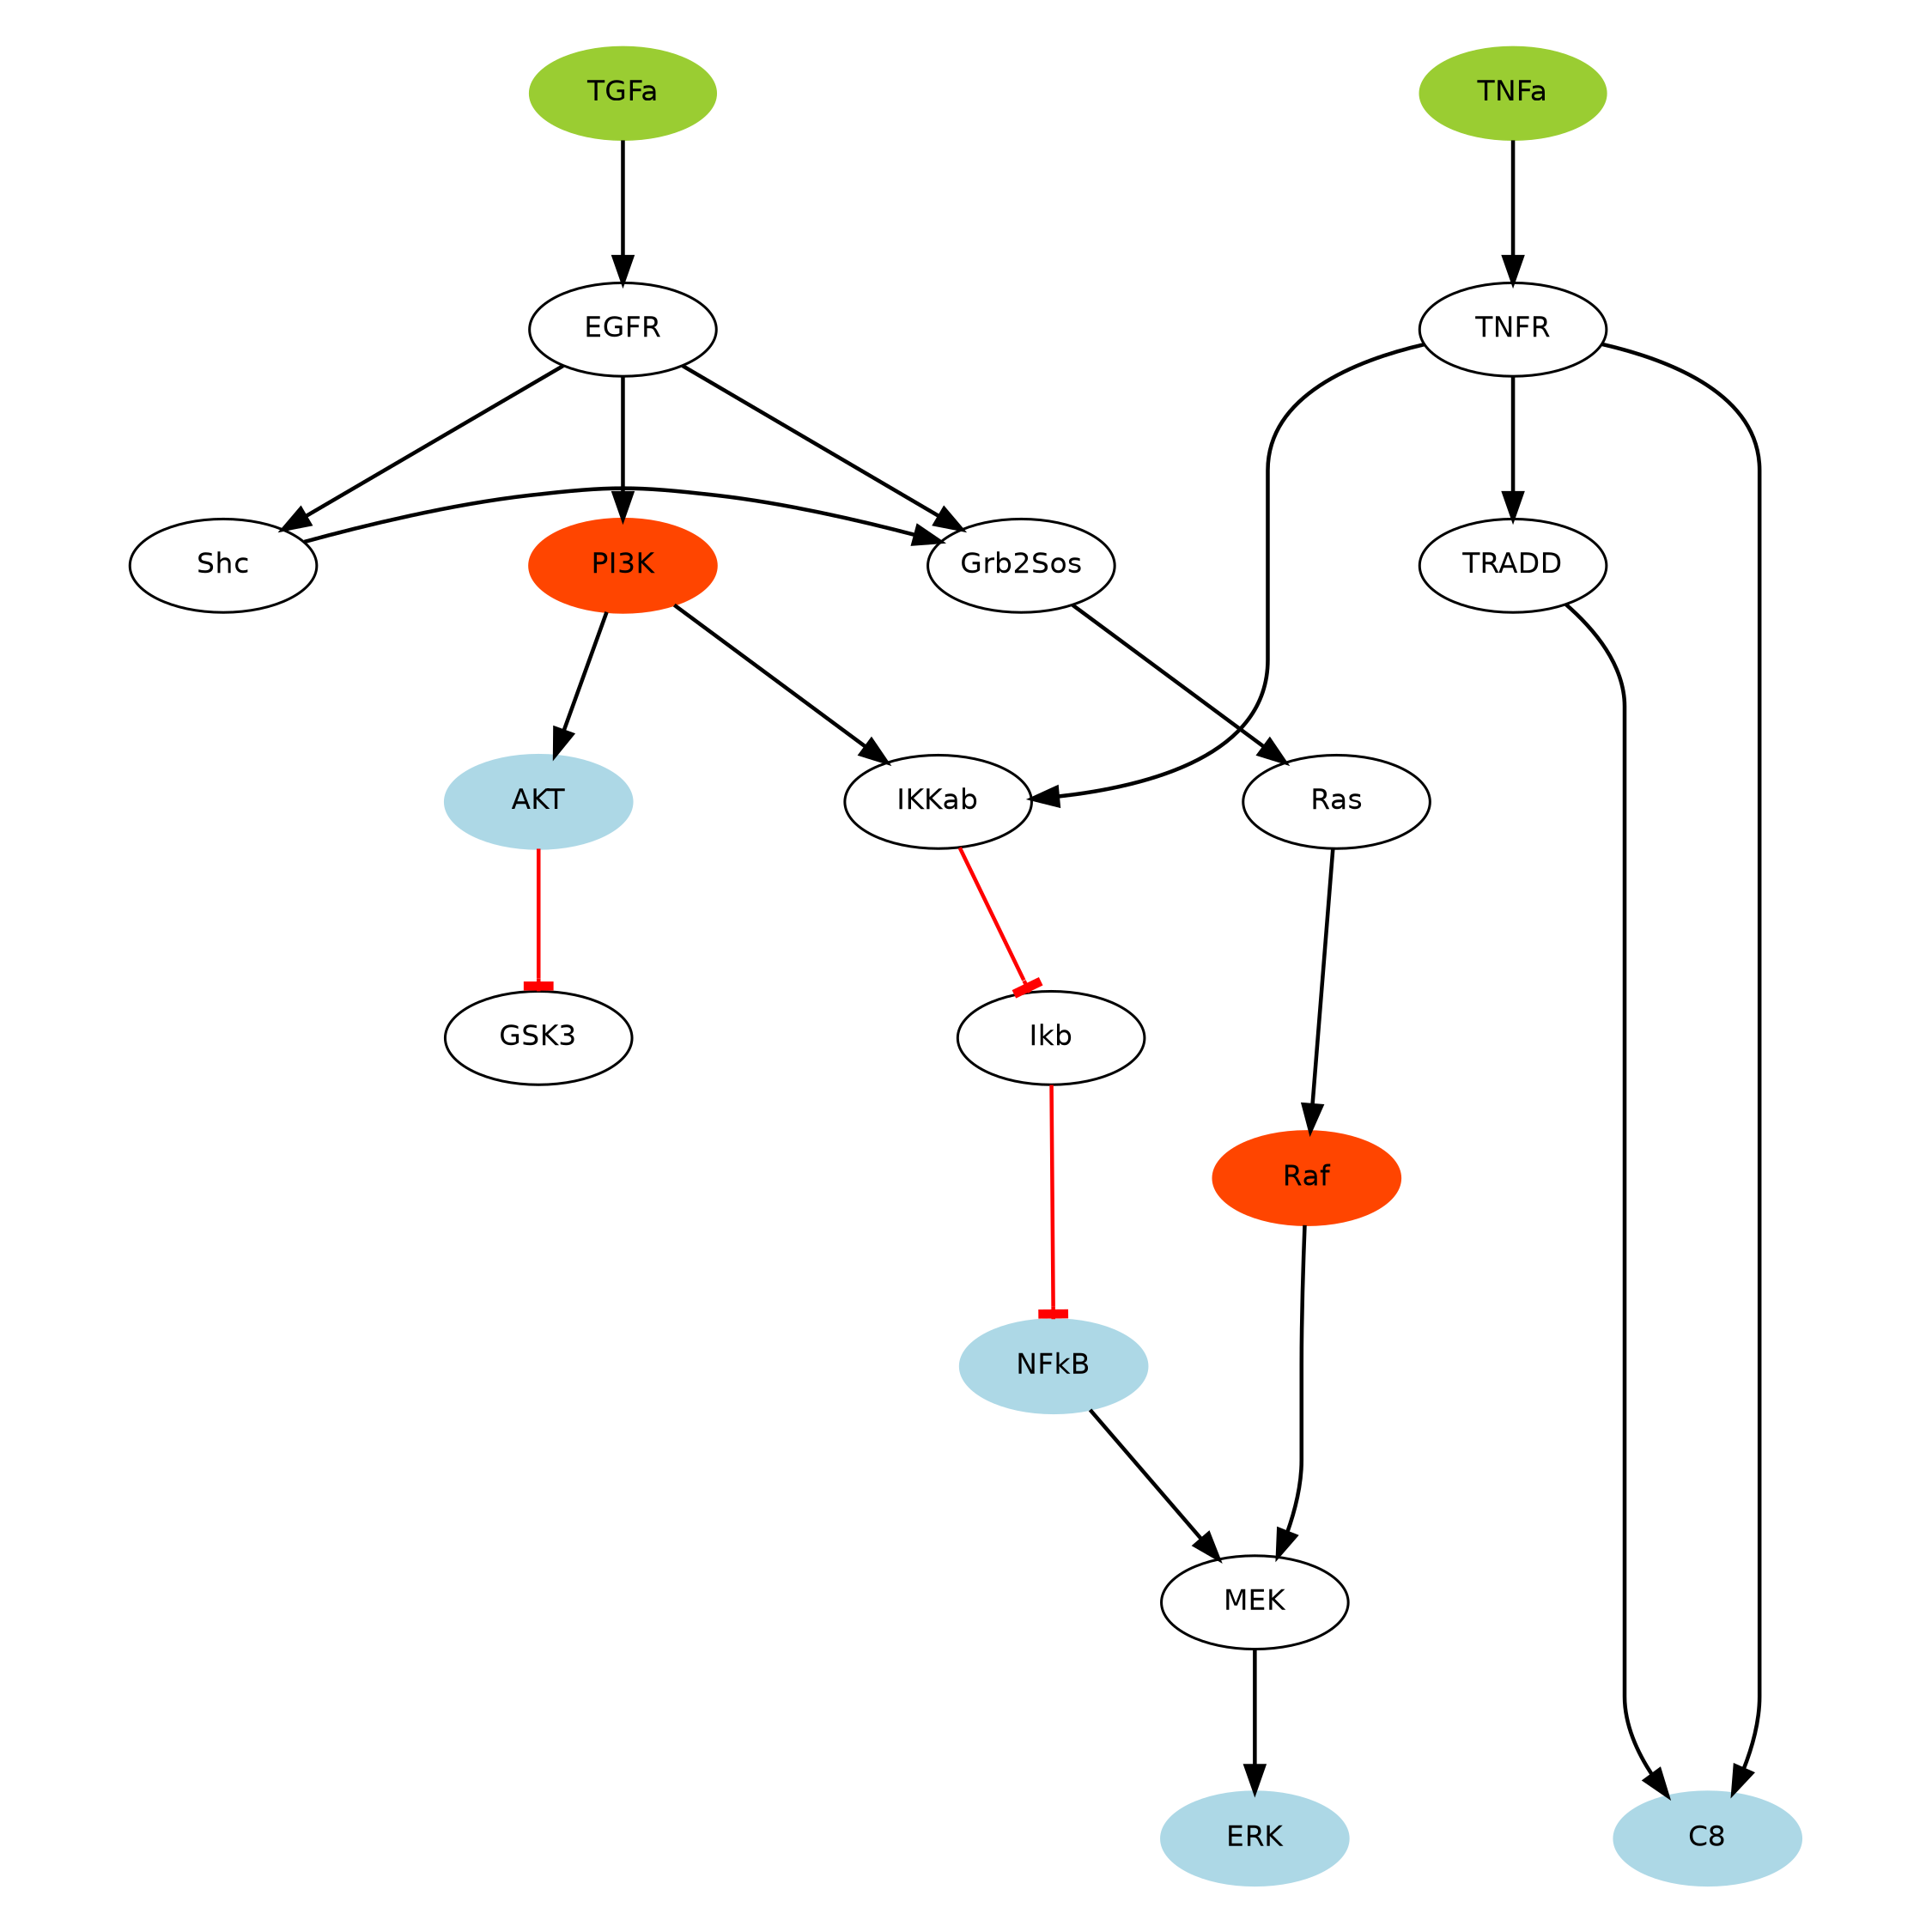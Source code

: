 digraph foo {
	graph [splines=TRUE, size="15,15", bgcolor=white, ratio=fill, pad="0.5,0.5", dpi=72, fontcolor=black, rank=same, rankdir=TB];
	node [label="\N", fontsize=22, fontname=Helvetica, style="filled,bold", shape=circle, fixedsize=TRUE, fillcolor=transparent, color=black, fontcolor=black, height="0.5", width="0.75"];
	edge [headport=center, style=solid, penwidth=1, weight="1.0", arrowsize=2, minlen=3, color=black, dir=none, fontcolor=black, arrowhead=none, arrowtail=none, fontsize=14, labelfontsize=11];
	graph [bb="0 0 1500 1500"];
	subgraph 0 {
		graph [bb=""];
		EGFR [label=EGFR, style="filled, bold", shape=ellipse, fixedsize=FALSE, fillcolor=white, height=1, width=2];
		TNFR [label=TNFR, style="filled, bold", shape=ellipse, fixedsize=FALSE, fillcolor=white, height=1, width=2];
	}
	subgraph 1 {
		graph [bb=""];
		Shc [label=Shc, style="filled, bold", shape=ellipse, fixedsize=FALSE, fillcolor=white, height=1, width=2];
		Grb2Sos [label=Grb2Sos, style="filled, bold", shape=ellipse, fixedsize=FALSE, fillcolor=white, height=1, width=2];
		PI3K [label=PI3K, style="filled, bold", shape=ellipse, fixedsize=FALSE, fillcolor=orangered, color=orangered, height=1, width=2];
		TRADD [label=TRADD, style="filled, bold", shape=ellipse, fixedsize=FALSE, fillcolor=white, height=1, width=2];
	}
	subgraph 2 {
		graph [bb=""];
		Ras [label=Ras, style="filled, bold", shape=ellipse, fixedsize=FALSE, fillcolor=white, height=1, width=2];
		AKT [label=AKT, style="filled, bold", shape=ellipse, fixedsize=FALSE, fillcolor=lightblue, color=lightblue, height=1, width=2];
		IKKab [label=IKKab, style="filled, bold", shape=ellipse, fixedsize=FALSE, fillcolor=white, height=1, width=2];
	}
	subgraph 3 {
		graph [rank=source,
			bb=""];
		TGFa [label=TGFa, style=filled, shape=ellipse, fixedsize=FALSE, fillcolor=olivedrab3, color=olivedrab3, height=1, width=2];
		TNFa [label=TNFa, style=filled, shape=ellipse, fixedsize=FALSE, fillcolor=olivedrab3, color=olivedrab3, height=1, width=2];
	}
	subgraph 4 {
		graph [rank=sink,
			bb=""];
		ERK [label=ERK, style="filled, bold", shape=ellipse, fixedsize=FALSE, fillcolor=lightblue, color=lightblue, height=1, width=2];
		C8 [label=C8, style="filled, bold", shape=ellipse, fixedsize=FALSE, fillcolor=lightblue, color=lightblue, height=1, width=2];
	}
	Raf [label=Raf, style="filled, bold", shape=ellipse, fixedsize=FALSE, fillcolor=orangered, color=orangered, height=1, width=2];
	MEK [label=MEK, style="filled, bold", shape=ellipse, fixedsize=FALSE, fillcolor=white, height=1, width=2];
	Ikb [label=Ikb, style="filled, bold", shape=ellipse, fixedsize=FALSE, fillcolor=white, height=1, width=2];
	NFkB [label=NFkB, style="filled, bold", shape=ellipse, fixedsize=FALSE, fillcolor=lightblue, color=lightblue, height=1, width=2];
	GSK3 [label=GSK3, style="filled, bold", shape=ellipse, fixedsize=FALSE, fillcolor=white, height=1, width=2];
	TGFa -> EGFR:center [penwidth=3, weight=1, dir=forward, arrowhead=normal];
	EGFR -> Shc:center [penwidth=3, weight=1, dir=forward, arrowhead=normal];
	EGFR -> Grb2Sos:center [penwidth=3, weight=1, dir=forward, arrowhead=normal];
	EGFR -> PI3K:center [penwidth=3, weight=1, dir=forward, arrowhead=normal];
	Shc -> Grb2Sos:center [penwidth=3, weight=1, dir=forward, arrowhead=normal];
	Grb2Sos -> Ras:center [penwidth=3, weight=1, dir=forward, arrowhead=normal];
	Ras -> Raf:center [penwidth=3, weight=1, dir=forward, arrowhead=normal];
	Raf -> MEK:center [penwidth=3, weight=1, dir=forward, arrowhead=normal];
	MEK -> ERK:center [penwidth=3, weight=1, dir=forward, arrowhead=normal];
	PI3K -> AKT:center [penwidth=3, weight=1, dir=forward, arrowhead=normal];
	PI3K -> IKKab:center [penwidth=3, weight=1, dir=forward, arrowhead=normal];
	AKT -> GSK3:center [penwidth=3, weight=1, color=red, dir=forward, arrowhead=tee];
	TNFa -> TNFR:center [penwidth=3, weight=1, dir=forward, arrowhead=normal];
	TNFR -> IKKab:center [penwidth=3, weight=1, dir=forward, arrowhead=normal];
	TNFR -> TRADD:center [penwidth=3, weight=1, dir=forward, arrowhead=normal];
	TNFR -> C8:center [penwidth=3, weight=1, dir=forward, arrowhead=normal];
	TRADD -> C8:center [penwidth=3, weight=1, dir=forward, arrowhead=normal];
	IKKab -> Ikb:center [penwidth=3, weight=1, color=red, dir=forward, arrowhead=tee];
	Ikb -> NFkB:center [penwidth=3, weight=1, color=red, dir=forward, arrowhead=tee];
	NFkB -> MEK:center [penwidth=3, weight=1, dir=forward, arrowhead=normal];
}
